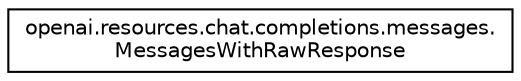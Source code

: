 digraph "Graphical Class Hierarchy"
{
 // LATEX_PDF_SIZE
  edge [fontname="Helvetica",fontsize="10",labelfontname="Helvetica",labelfontsize="10"];
  node [fontname="Helvetica",fontsize="10",shape=record];
  rankdir="LR";
  Node0 [label="openai.resources.chat.completions.messages.\lMessagesWithRawResponse",height=0.2,width=0.4,color="black", fillcolor="white", style="filled",URL="$classopenai_1_1resources_1_1chat_1_1completions_1_1messages_1_1MessagesWithRawResponse.html",tooltip=" "];
}
